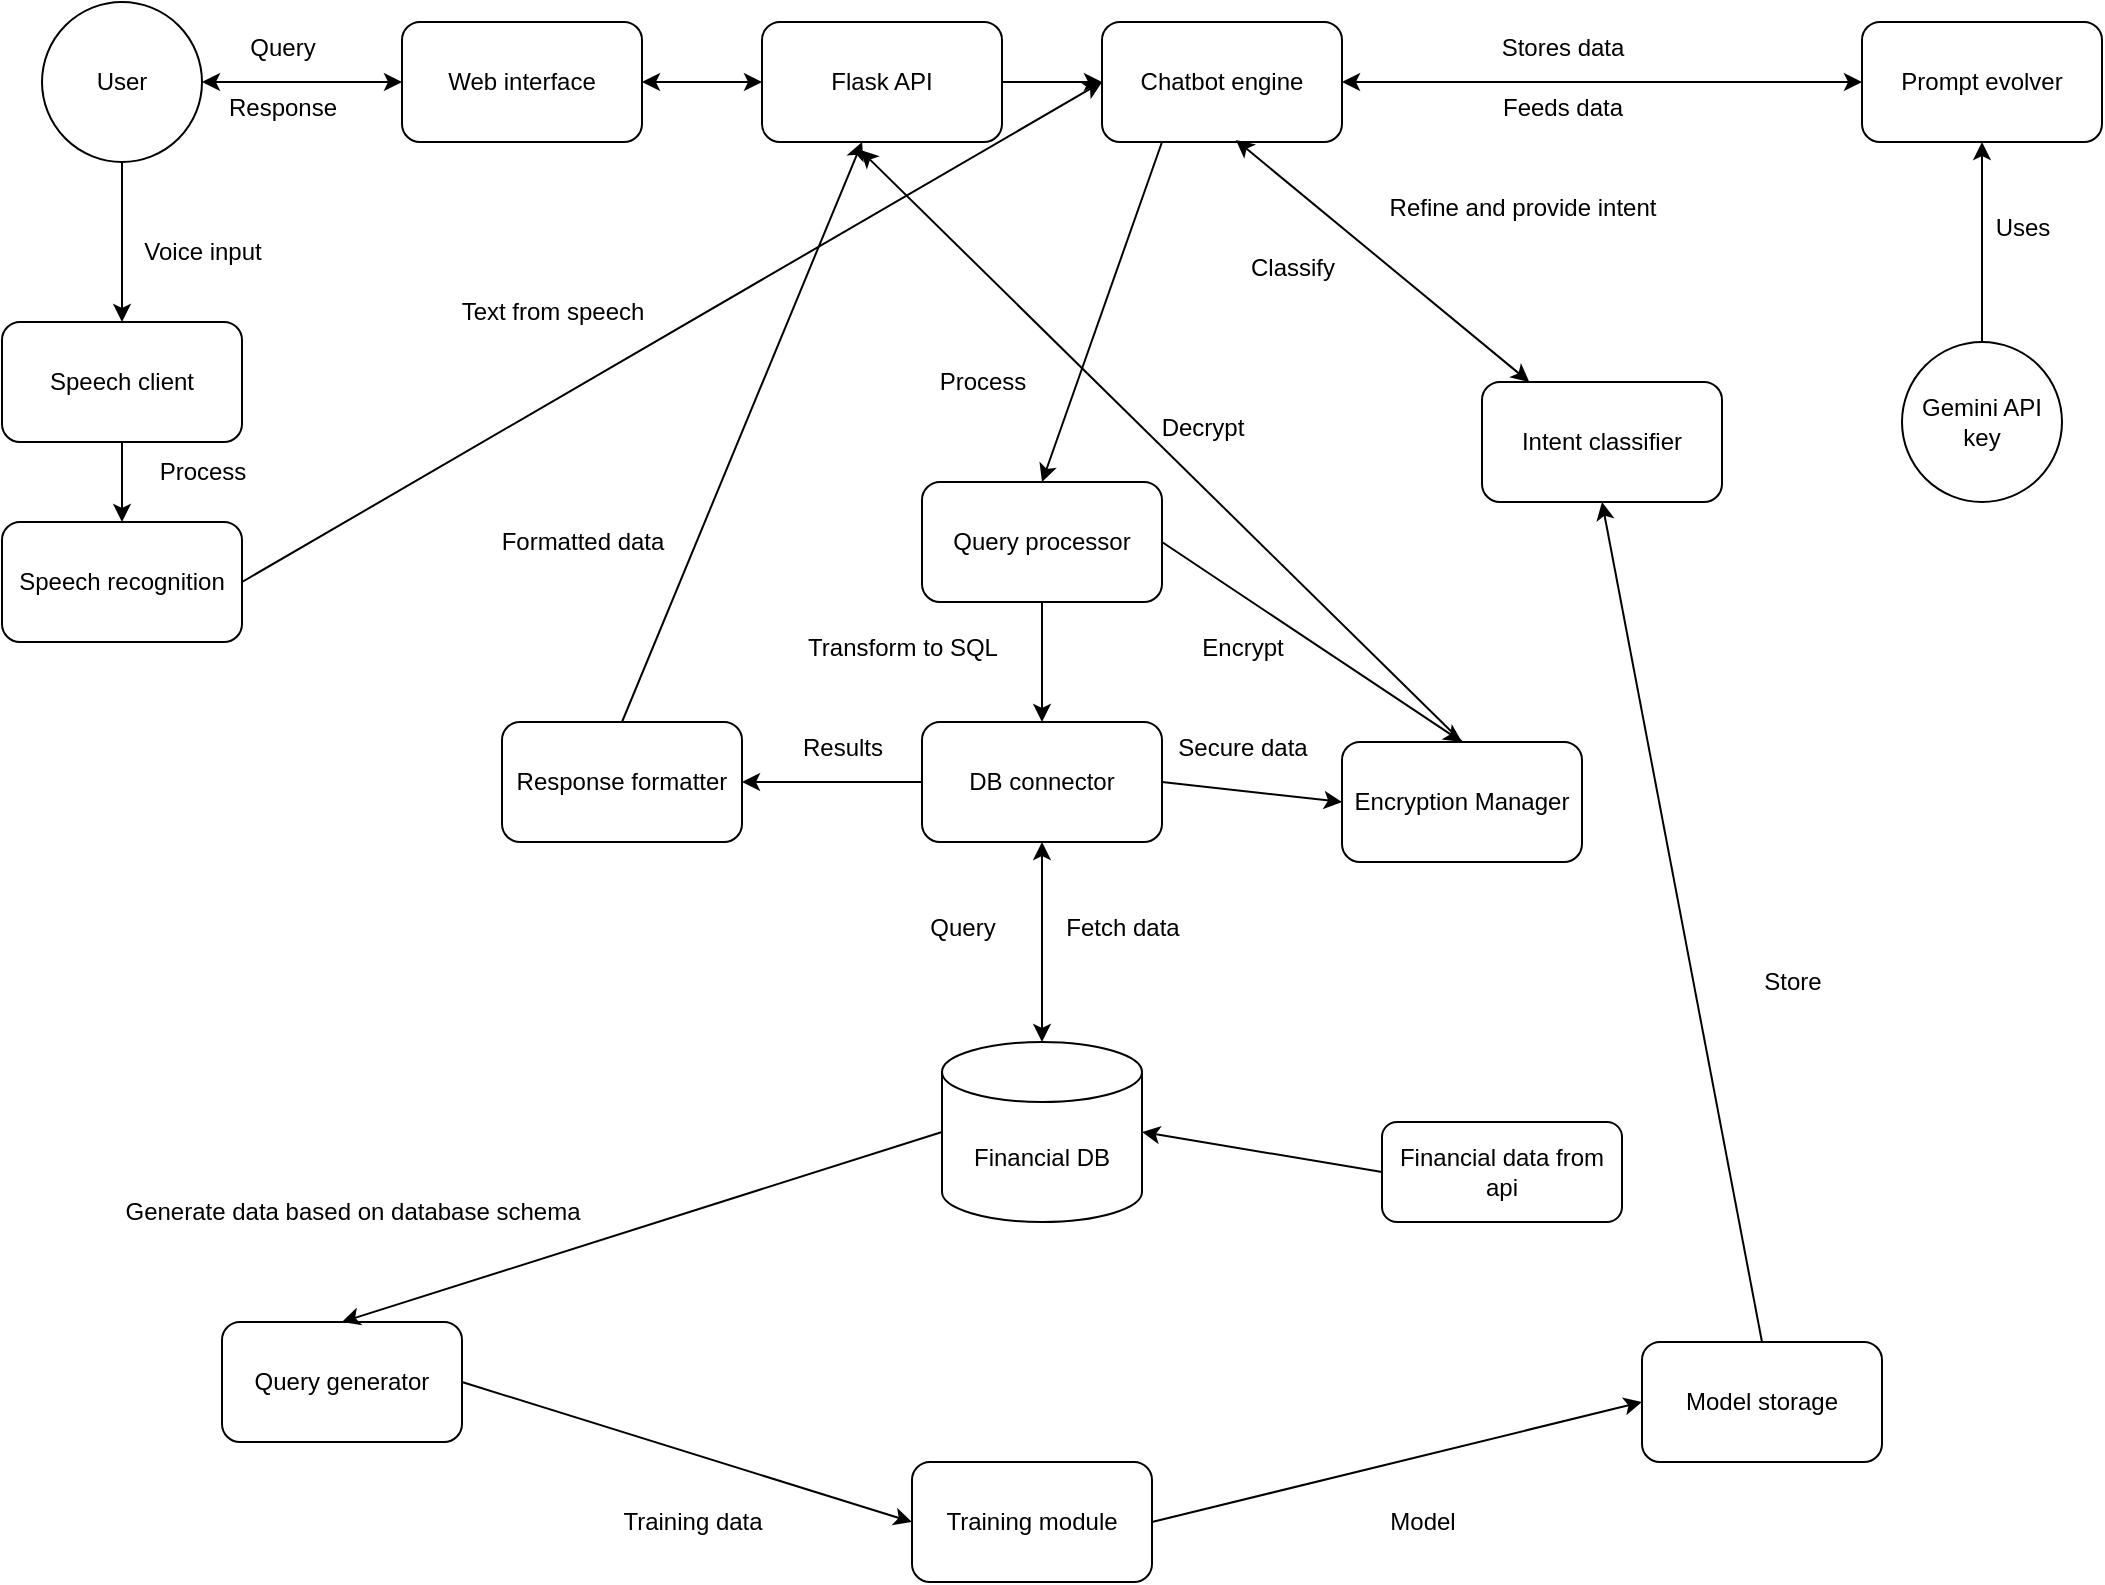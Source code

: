 <mxfile version="27.1.1">
  <diagram id="C5RBs43oDa-KdzZeNtuy" name="Page-1">
    <mxGraphModel dx="1427" dy="859" grid="1" gridSize="10" guides="1" tooltips="1" connect="1" arrows="1" fold="1" page="1" pageScale="1" pageWidth="827" pageHeight="1169" math="0" shadow="0">
      <root>
        <mxCell id="WIyWlLk6GJQsqaUBKTNV-0" />
        <mxCell id="WIyWlLk6GJQsqaUBKTNV-1" parent="WIyWlLk6GJQsqaUBKTNV-0" />
        <mxCell id="NXBp4iRCy4iQqrAf7jyp-0" value="User" style="ellipse;whiteSpace=wrap;html=1;aspect=fixed;" parent="WIyWlLk6GJQsqaUBKTNV-1" vertex="1">
          <mxGeometry x="80" y="80" width="80" height="80" as="geometry" />
        </mxCell>
        <mxCell id="NXBp4iRCy4iQqrAf7jyp-3" value="Web interface" style="rounded=1;whiteSpace=wrap;html=1;" parent="WIyWlLk6GJQsqaUBKTNV-1" vertex="1">
          <mxGeometry x="260" y="90" width="120" height="60" as="geometry" />
        </mxCell>
        <mxCell id="NXBp4iRCy4iQqrAf7jyp-4" value="" style="endArrow=classic;startArrow=classic;html=1;rounded=0;entryX=0;entryY=0.5;entryDx=0;entryDy=0;exitX=1;exitY=0.5;exitDx=0;exitDy=0;" parent="WIyWlLk6GJQsqaUBKTNV-1" source="NXBp4iRCy4iQqrAf7jyp-0" target="NXBp4iRCy4iQqrAf7jyp-3" edge="1">
          <mxGeometry width="50" height="50" relative="1" as="geometry">
            <mxPoint x="390" y="400" as="sourcePoint" />
            <mxPoint x="440" y="350" as="targetPoint" />
          </mxGeometry>
        </mxCell>
        <mxCell id="NXBp4iRCy4iQqrAf7jyp-5" value="Query" style="text;html=1;align=center;verticalAlign=middle;resizable=0;points=[];autosize=1;strokeColor=none;fillColor=none;" parent="WIyWlLk6GJQsqaUBKTNV-1" vertex="1">
          <mxGeometry x="170" y="88" width="60" height="30" as="geometry" />
        </mxCell>
        <mxCell id="NXBp4iRCy4iQqrAf7jyp-6" value="Response" style="text;html=1;align=center;verticalAlign=middle;resizable=0;points=[];autosize=1;strokeColor=none;fillColor=none;" parent="WIyWlLk6GJQsqaUBKTNV-1" vertex="1">
          <mxGeometry x="160" y="118" width="80" height="30" as="geometry" />
        </mxCell>
        <mxCell id="NXBp4iRCy4iQqrAf7jyp-7" value="Speech client" style="rounded=1;whiteSpace=wrap;html=1;" parent="WIyWlLk6GJQsqaUBKTNV-1" vertex="1">
          <mxGeometry x="60" y="240" width="120" height="60" as="geometry" />
        </mxCell>
        <mxCell id="NXBp4iRCy4iQqrAf7jyp-8" value="" style="endArrow=classic;html=1;rounded=0;entryX=0.5;entryY=0;entryDx=0;entryDy=0;exitX=0.5;exitY=1;exitDx=0;exitDy=0;" parent="WIyWlLk6GJQsqaUBKTNV-1" source="NXBp4iRCy4iQqrAf7jyp-0" target="NXBp4iRCy4iQqrAf7jyp-7" edge="1">
          <mxGeometry width="50" height="50" relative="1" as="geometry">
            <mxPoint x="390" y="400" as="sourcePoint" />
            <mxPoint x="440" y="350" as="targetPoint" />
          </mxGeometry>
        </mxCell>
        <mxCell id="NXBp4iRCy4iQqrAf7jyp-9" value="Voice input" style="text;html=1;align=center;verticalAlign=middle;resizable=0;points=[];autosize=1;strokeColor=none;fillColor=none;" parent="WIyWlLk6GJQsqaUBKTNV-1" vertex="1">
          <mxGeometry x="120" y="190" width="80" height="30" as="geometry" />
        </mxCell>
        <mxCell id="NXBp4iRCy4iQqrAf7jyp-10" value="Speech recognition" style="rounded=1;whiteSpace=wrap;html=1;" parent="WIyWlLk6GJQsqaUBKTNV-1" vertex="1">
          <mxGeometry x="60" y="340" width="120" height="60" as="geometry" />
        </mxCell>
        <mxCell id="NXBp4iRCy4iQqrAf7jyp-11" value="" style="endArrow=classic;html=1;rounded=0;exitX=0.5;exitY=1;exitDx=0;exitDy=0;entryX=0.5;entryY=0;entryDx=0;entryDy=0;" parent="WIyWlLk6GJQsqaUBKTNV-1" source="NXBp4iRCy4iQqrAf7jyp-7" target="NXBp4iRCy4iQqrAf7jyp-10" edge="1">
          <mxGeometry width="50" height="50" relative="1" as="geometry">
            <mxPoint x="390" y="400" as="sourcePoint" />
            <mxPoint x="440" y="350" as="targetPoint" />
          </mxGeometry>
        </mxCell>
        <mxCell id="NXBp4iRCy4iQqrAf7jyp-13" value="Process" style="text;html=1;align=center;verticalAlign=middle;resizable=0;points=[];autosize=1;strokeColor=none;fillColor=none;" parent="WIyWlLk6GJQsqaUBKTNV-1" vertex="1">
          <mxGeometry x="125" y="300" width="70" height="30" as="geometry" />
        </mxCell>
        <mxCell id="NXBp4iRCy4iQqrAf7jyp-14" value="Flask API" style="rounded=1;whiteSpace=wrap;html=1;" parent="WIyWlLk6GJQsqaUBKTNV-1" vertex="1">
          <mxGeometry x="440" y="90" width="120" height="60" as="geometry" />
        </mxCell>
        <mxCell id="NXBp4iRCy4iQqrAf7jyp-15" value="" style="endArrow=classic;startArrow=classic;html=1;rounded=0;entryX=0;entryY=0.5;entryDx=0;entryDy=0;exitX=1;exitY=0.5;exitDx=0;exitDy=0;" parent="WIyWlLk6GJQsqaUBKTNV-1" source="NXBp4iRCy4iQqrAf7jyp-3" target="NXBp4iRCy4iQqrAf7jyp-14" edge="1">
          <mxGeometry width="50" height="50" relative="1" as="geometry">
            <mxPoint x="390" y="400" as="sourcePoint" />
            <mxPoint x="440" y="350" as="targetPoint" />
          </mxGeometry>
        </mxCell>
        <mxCell id="NXBp4iRCy4iQqrAf7jyp-16" value="Chatbot engine" style="rounded=1;whiteSpace=wrap;html=1;" parent="WIyWlLk6GJQsqaUBKTNV-1" vertex="1">
          <mxGeometry x="610" y="90" width="120" height="60" as="geometry" />
        </mxCell>
        <mxCell id="NXBp4iRCy4iQqrAf7jyp-17" value="" style="endArrow=classic;html=1;rounded=0;entryX=0;entryY=0.5;entryDx=0;entryDy=0;exitX=1;exitY=0.5;exitDx=0;exitDy=0;" parent="WIyWlLk6GJQsqaUBKTNV-1" source="NXBp4iRCy4iQqrAf7jyp-14" target="NXBp4iRCy4iQqrAf7jyp-16" edge="1">
          <mxGeometry width="50" height="50" relative="1" as="geometry">
            <mxPoint x="390" y="400" as="sourcePoint" />
            <mxPoint x="440" y="350" as="targetPoint" />
          </mxGeometry>
        </mxCell>
        <mxCell id="NXBp4iRCy4iQqrAf7jyp-18" value="" style="endArrow=classic;html=1;rounded=0;entryX=0;entryY=0.5;entryDx=0;entryDy=0;exitX=1;exitY=0.5;exitDx=0;exitDy=0;" parent="WIyWlLk6GJQsqaUBKTNV-1" source="NXBp4iRCy4iQqrAf7jyp-10" target="NXBp4iRCy4iQqrAf7jyp-16" edge="1">
          <mxGeometry width="50" height="50" relative="1" as="geometry">
            <mxPoint x="390" y="400" as="sourcePoint" />
            <mxPoint x="440" y="350" as="targetPoint" />
          </mxGeometry>
        </mxCell>
        <mxCell id="NXBp4iRCy4iQqrAf7jyp-19" value="Intent classifier" style="rounded=1;whiteSpace=wrap;html=1;" parent="WIyWlLk6GJQsqaUBKTNV-1" vertex="1">
          <mxGeometry x="800" y="270" width="120" height="60" as="geometry" />
        </mxCell>
        <mxCell id="NXBp4iRCy4iQqrAf7jyp-22" value="" style="endArrow=classic;startArrow=classic;html=1;rounded=0;entryX=0.558;entryY=0.983;entryDx=0;entryDy=0;entryPerimeter=0;" parent="WIyWlLk6GJQsqaUBKTNV-1" source="NXBp4iRCy4iQqrAf7jyp-19" target="NXBp4iRCy4iQqrAf7jyp-16" edge="1">
          <mxGeometry width="50" height="50" relative="1" as="geometry">
            <mxPoint x="390" y="400" as="sourcePoint" />
            <mxPoint x="440" y="350" as="targetPoint" />
          </mxGeometry>
        </mxCell>
        <mxCell id="NXBp4iRCy4iQqrAf7jyp-23" value="Classify" style="text;html=1;align=center;verticalAlign=middle;resizable=0;points=[];autosize=1;strokeColor=none;fillColor=none;" parent="WIyWlLk6GJQsqaUBKTNV-1" vertex="1">
          <mxGeometry x="670" y="198" width="70" height="30" as="geometry" />
        </mxCell>
        <mxCell id="NXBp4iRCy4iQqrAf7jyp-25" value="Refine and provide intent" style="text;html=1;align=center;verticalAlign=middle;resizable=0;points=[];autosize=1;strokeColor=none;fillColor=none;" parent="WIyWlLk6GJQsqaUBKTNV-1" vertex="1">
          <mxGeometry x="740" y="168" width="160" height="30" as="geometry" />
        </mxCell>
        <mxCell id="NXBp4iRCy4iQqrAf7jyp-26" value="Query processor" style="rounded=1;whiteSpace=wrap;html=1;" parent="WIyWlLk6GJQsqaUBKTNV-1" vertex="1">
          <mxGeometry x="520" y="320" width="120" height="60" as="geometry" />
        </mxCell>
        <mxCell id="NXBp4iRCy4iQqrAf7jyp-27" value="" style="endArrow=classic;html=1;rounded=0;entryX=0.5;entryY=0;entryDx=0;entryDy=0;exitX=0.25;exitY=1;exitDx=0;exitDy=0;" parent="WIyWlLk6GJQsqaUBKTNV-1" source="NXBp4iRCy4iQqrAf7jyp-16" target="NXBp4iRCy4iQqrAf7jyp-26" edge="1">
          <mxGeometry width="50" height="50" relative="1" as="geometry">
            <mxPoint x="390" y="400" as="sourcePoint" />
            <mxPoint x="440" y="350" as="targetPoint" />
          </mxGeometry>
        </mxCell>
        <mxCell id="NXBp4iRCy4iQqrAf7jyp-28" value="Process" style="text;html=1;align=center;verticalAlign=middle;resizable=0;points=[];autosize=1;strokeColor=none;fillColor=none;" parent="WIyWlLk6GJQsqaUBKTNV-1" vertex="1">
          <mxGeometry x="515" y="255" width="70" height="30" as="geometry" />
        </mxCell>
        <mxCell id="NXBp4iRCy4iQqrAf7jyp-29" value="DB connector" style="rounded=1;whiteSpace=wrap;html=1;" parent="WIyWlLk6GJQsqaUBKTNV-1" vertex="1">
          <mxGeometry x="520" y="440" width="120" height="60" as="geometry" />
        </mxCell>
        <mxCell id="NXBp4iRCy4iQqrAf7jyp-30" value="" style="endArrow=classic;html=1;rounded=0;entryX=0.5;entryY=0;entryDx=0;entryDy=0;exitX=0.5;exitY=1;exitDx=0;exitDy=0;" parent="WIyWlLk6GJQsqaUBKTNV-1" source="NXBp4iRCy4iQqrAf7jyp-26" target="NXBp4iRCy4iQqrAf7jyp-29" edge="1">
          <mxGeometry width="50" height="50" relative="1" as="geometry">
            <mxPoint x="390" y="400" as="sourcePoint" />
            <mxPoint x="440" y="350" as="targetPoint" />
          </mxGeometry>
        </mxCell>
        <mxCell id="NXBp4iRCy4iQqrAf7jyp-31" value="Encryption Manager" style="rounded=1;whiteSpace=wrap;html=1;" parent="WIyWlLk6GJQsqaUBKTNV-1" vertex="1">
          <mxGeometry x="730" y="450" width="120" height="60" as="geometry" />
        </mxCell>
        <mxCell id="NXBp4iRCy4iQqrAf7jyp-33" value="Transform to SQL" style="text;html=1;align=center;verticalAlign=middle;resizable=0;points=[];autosize=1;strokeColor=none;fillColor=none;" parent="WIyWlLk6GJQsqaUBKTNV-1" vertex="1">
          <mxGeometry x="450" y="388" width="120" height="30" as="geometry" />
        </mxCell>
        <mxCell id="NXBp4iRCy4iQqrAf7jyp-34" value="Encrypt" style="text;html=1;align=center;verticalAlign=middle;resizable=0;points=[];autosize=1;strokeColor=none;fillColor=none;" parent="WIyWlLk6GJQsqaUBKTNV-1" vertex="1">
          <mxGeometry x="650" y="388" width="60" height="30" as="geometry" />
        </mxCell>
        <mxCell id="NXBp4iRCy4iQqrAf7jyp-35" value="" style="endArrow=classic;html=1;rounded=0;entryX=0;entryY=0.5;entryDx=0;entryDy=0;exitX=1;exitY=0.5;exitDx=0;exitDy=0;" parent="WIyWlLk6GJQsqaUBKTNV-1" source="NXBp4iRCy4iQqrAf7jyp-29" target="NXBp4iRCy4iQqrAf7jyp-31" edge="1">
          <mxGeometry width="50" height="50" relative="1" as="geometry">
            <mxPoint x="390" y="400" as="sourcePoint" />
            <mxPoint x="440" y="350" as="targetPoint" />
          </mxGeometry>
        </mxCell>
        <mxCell id="NXBp4iRCy4iQqrAf7jyp-36" value="Secure data" style="text;html=1;align=center;verticalAlign=middle;resizable=0;points=[];autosize=1;strokeColor=none;fillColor=none;" parent="WIyWlLk6GJQsqaUBKTNV-1" vertex="1">
          <mxGeometry x="635" y="438" width="90" height="30" as="geometry" />
        </mxCell>
        <mxCell id="NXBp4iRCy4iQqrAf7jyp-37" value="Financial DB" style="shape=cylinder3;whiteSpace=wrap;html=1;boundedLbl=1;backgroundOutline=1;size=15;" parent="WIyWlLk6GJQsqaUBKTNV-1" vertex="1">
          <mxGeometry x="530" y="600" width="100" height="90" as="geometry" />
        </mxCell>
        <mxCell id="NXBp4iRCy4iQqrAf7jyp-39" value="Query" style="text;html=1;align=center;verticalAlign=middle;resizable=0;points=[];autosize=1;strokeColor=none;fillColor=none;" parent="WIyWlLk6GJQsqaUBKTNV-1" vertex="1">
          <mxGeometry x="510" y="528" width="60" height="30" as="geometry" />
        </mxCell>
        <mxCell id="NXBp4iRCy4iQqrAf7jyp-40" value="Response formatter" style="rounded=1;whiteSpace=wrap;html=1;" parent="WIyWlLk6GJQsqaUBKTNV-1" vertex="1">
          <mxGeometry x="310" y="440" width="120" height="60" as="geometry" />
        </mxCell>
        <mxCell id="NXBp4iRCy4iQqrAf7jyp-41" value="" style="endArrow=classic;html=1;rounded=0;entryX=1;entryY=0.5;entryDx=0;entryDy=0;exitX=0;exitY=0.5;exitDx=0;exitDy=0;" parent="WIyWlLk6GJQsqaUBKTNV-1" source="NXBp4iRCy4iQqrAf7jyp-29" target="NXBp4iRCy4iQqrAf7jyp-40" edge="1">
          <mxGeometry width="50" height="50" relative="1" as="geometry">
            <mxPoint x="390" y="400" as="sourcePoint" />
            <mxPoint x="440" y="350" as="targetPoint" />
          </mxGeometry>
        </mxCell>
        <mxCell id="NXBp4iRCy4iQqrAf7jyp-42" value="Results" style="text;html=1;align=center;verticalAlign=middle;resizable=0;points=[];autosize=1;strokeColor=none;fillColor=none;" parent="WIyWlLk6GJQsqaUBKTNV-1" vertex="1">
          <mxGeometry x="450" y="438" width="60" height="30" as="geometry" />
        </mxCell>
        <mxCell id="NXBp4iRCy4iQqrAf7jyp-43" value="" style="endArrow=classic;startArrow=classic;html=1;rounded=0;entryX=0.5;entryY=0;entryDx=0;entryDy=0;entryPerimeter=0;exitX=0.5;exitY=1;exitDx=0;exitDy=0;" parent="WIyWlLk6GJQsqaUBKTNV-1" source="NXBp4iRCy4iQqrAf7jyp-29" target="NXBp4iRCy4iQqrAf7jyp-37" edge="1">
          <mxGeometry width="50" height="50" relative="1" as="geometry">
            <mxPoint x="390" y="400" as="sourcePoint" />
            <mxPoint x="440" y="350" as="targetPoint" />
          </mxGeometry>
        </mxCell>
        <mxCell id="NXBp4iRCy4iQqrAf7jyp-44" value="Fetch data" style="text;html=1;align=center;verticalAlign=middle;resizable=0;points=[];autosize=1;strokeColor=none;fillColor=none;" parent="WIyWlLk6GJQsqaUBKTNV-1" vertex="1">
          <mxGeometry x="580" y="528" width="80" height="30" as="geometry" />
        </mxCell>
        <mxCell id="NXBp4iRCy4iQqrAf7jyp-45" value="" style="endArrow=classic;html=1;rounded=0;entryX=0.417;entryY=1;entryDx=0;entryDy=0;entryPerimeter=0;exitX=0.5;exitY=0;exitDx=0;exitDy=0;" parent="WIyWlLk6GJQsqaUBKTNV-1" source="NXBp4iRCy4iQqrAf7jyp-40" target="NXBp4iRCy4iQqrAf7jyp-14" edge="1">
          <mxGeometry width="50" height="50" relative="1" as="geometry">
            <mxPoint x="390" y="400" as="sourcePoint" />
            <mxPoint x="440" y="350" as="targetPoint" />
          </mxGeometry>
        </mxCell>
        <mxCell id="NXBp4iRCy4iQqrAf7jyp-46" value="Formatted data" style="text;html=1;align=center;verticalAlign=middle;resizable=0;points=[];autosize=1;strokeColor=none;fillColor=none;" parent="WIyWlLk6GJQsqaUBKTNV-1" vertex="1">
          <mxGeometry x="300" y="335" width="100" height="30" as="geometry" />
        </mxCell>
        <mxCell id="NXBp4iRCy4iQqrAf7jyp-47" value="Text from speech" style="text;html=1;align=center;verticalAlign=middle;resizable=0;points=[];autosize=1;strokeColor=none;fillColor=none;" parent="WIyWlLk6GJQsqaUBKTNV-1" vertex="1">
          <mxGeometry x="280" y="220" width="110" height="30" as="geometry" />
        </mxCell>
        <mxCell id="NXBp4iRCy4iQqrAf7jyp-48" value="Query generator" style="rounded=1;whiteSpace=wrap;html=1;" parent="WIyWlLk6GJQsqaUBKTNV-1" vertex="1">
          <mxGeometry x="170" y="740" width="120" height="60" as="geometry" />
        </mxCell>
        <mxCell id="NXBp4iRCy4iQqrAf7jyp-49" value="Training module" style="rounded=1;whiteSpace=wrap;html=1;" parent="WIyWlLk6GJQsqaUBKTNV-1" vertex="1">
          <mxGeometry x="515" y="810" width="120" height="60" as="geometry" />
        </mxCell>
        <mxCell id="NXBp4iRCy4iQqrAf7jyp-50" value="Model storage" style="rounded=1;whiteSpace=wrap;html=1;" parent="WIyWlLk6GJQsqaUBKTNV-1" vertex="1">
          <mxGeometry x="880" y="750" width="120" height="60" as="geometry" />
        </mxCell>
        <mxCell id="NXBp4iRCy4iQqrAf7jyp-51" value="" style="endArrow=classic;html=1;rounded=0;entryX=0;entryY=0.5;entryDx=0;entryDy=0;exitX=1;exitY=0.5;exitDx=0;exitDy=0;" parent="WIyWlLk6GJQsqaUBKTNV-1" source="NXBp4iRCy4iQqrAf7jyp-49" target="NXBp4iRCy4iQqrAf7jyp-50" edge="1">
          <mxGeometry width="50" height="50" relative="1" as="geometry">
            <mxPoint x="390" y="700" as="sourcePoint" />
            <mxPoint x="440" y="650" as="targetPoint" />
          </mxGeometry>
        </mxCell>
        <mxCell id="NXBp4iRCy4iQqrAf7jyp-52" value="Model" style="text;html=1;align=center;verticalAlign=middle;resizable=0;points=[];autosize=1;strokeColor=none;fillColor=none;" parent="WIyWlLk6GJQsqaUBKTNV-1" vertex="1">
          <mxGeometry x="740" y="825" width="60" height="30" as="geometry" />
        </mxCell>
        <mxCell id="NXBp4iRCy4iQqrAf7jyp-53" value="" style="endArrow=classic;html=1;rounded=0;entryX=0;entryY=0.5;entryDx=0;entryDy=0;exitX=1;exitY=0.5;exitDx=0;exitDy=0;" parent="WIyWlLk6GJQsqaUBKTNV-1" source="NXBp4iRCy4iQqrAf7jyp-48" target="NXBp4iRCy4iQqrAf7jyp-49" edge="1">
          <mxGeometry width="50" height="50" relative="1" as="geometry">
            <mxPoint x="390" y="700" as="sourcePoint" />
            <mxPoint x="440" y="650" as="targetPoint" />
          </mxGeometry>
        </mxCell>
        <mxCell id="NXBp4iRCy4iQqrAf7jyp-54" value="Training data" style="text;html=1;align=center;verticalAlign=middle;resizable=0;points=[];autosize=1;strokeColor=none;fillColor=none;" parent="WIyWlLk6GJQsqaUBKTNV-1" vertex="1">
          <mxGeometry x="360" y="825" width="90" height="30" as="geometry" />
        </mxCell>
        <mxCell id="NXBp4iRCy4iQqrAf7jyp-55" value="" style="endArrow=classic;html=1;rounded=0;entryX=0.5;entryY=1;entryDx=0;entryDy=0;exitX=0.5;exitY=0;exitDx=0;exitDy=0;" parent="WIyWlLk6GJQsqaUBKTNV-1" source="NXBp4iRCy4iQqrAf7jyp-50" target="NXBp4iRCy4iQqrAf7jyp-19" edge="1">
          <mxGeometry width="50" height="50" relative="1" as="geometry">
            <mxPoint x="390" y="600" as="sourcePoint" />
            <mxPoint x="440" y="550" as="targetPoint" />
          </mxGeometry>
        </mxCell>
        <mxCell id="NXBp4iRCy4iQqrAf7jyp-56" value="" style="endArrow=classic;html=1;rounded=0;exitX=0;exitY=0.5;exitDx=0;exitDy=0;exitPerimeter=0;entryX=0.5;entryY=0;entryDx=0;entryDy=0;" parent="WIyWlLk6GJQsqaUBKTNV-1" source="NXBp4iRCy4iQqrAf7jyp-37" target="NXBp4iRCy4iQqrAf7jyp-48" edge="1">
          <mxGeometry width="50" height="50" relative="1" as="geometry">
            <mxPoint x="490" y="600" as="sourcePoint" />
            <mxPoint x="540" y="550" as="targetPoint" />
          </mxGeometry>
        </mxCell>
        <mxCell id="NXBp4iRCy4iQqrAf7jyp-57" value="Generate data based on database schema" style="text;html=1;align=center;verticalAlign=middle;resizable=0;points=[];autosize=1;strokeColor=none;fillColor=none;" parent="WIyWlLk6GJQsqaUBKTNV-1" vertex="1">
          <mxGeometry x="110" y="670" width="250" height="30" as="geometry" />
        </mxCell>
        <mxCell id="NXBp4iRCy4iQqrAf7jyp-58" value="Store" style="text;html=1;align=center;verticalAlign=middle;resizable=0;points=[];autosize=1;strokeColor=none;fillColor=none;" parent="WIyWlLk6GJQsqaUBKTNV-1" vertex="1">
          <mxGeometry x="930" y="555" width="50" height="30" as="geometry" />
        </mxCell>
        <mxCell id="b39EPsNf61UxOGvkXsQe-0" value="Financial data from api" style="rounded=1;whiteSpace=wrap;html=1;" parent="WIyWlLk6GJQsqaUBKTNV-1" vertex="1">
          <mxGeometry x="750" y="640" width="120" height="50" as="geometry" />
        </mxCell>
        <mxCell id="gXjlg_aspSE3dJ917U74-0" value="Prompt evolver" style="rounded=1;whiteSpace=wrap;html=1;" parent="WIyWlLk6GJQsqaUBKTNV-1" vertex="1">
          <mxGeometry x="990" y="90" width="120" height="60" as="geometry" />
        </mxCell>
        <mxCell id="gXjlg_aspSE3dJ917U74-1" value="" style="endArrow=classic;startArrow=classic;html=1;rounded=0;entryX=0;entryY=0.5;entryDx=0;entryDy=0;exitX=1;exitY=0.5;exitDx=0;exitDy=0;" parent="WIyWlLk6GJQsqaUBKTNV-1" source="NXBp4iRCy4iQqrAf7jyp-16" target="gXjlg_aspSE3dJ917U74-0" edge="1">
          <mxGeometry width="50" height="50" relative="1" as="geometry">
            <mxPoint x="410" y="650" as="sourcePoint" />
            <mxPoint x="460" y="600" as="targetPoint" />
          </mxGeometry>
        </mxCell>
        <mxCell id="gXjlg_aspSE3dJ917U74-2" value="Stores data" style="text;html=1;align=center;verticalAlign=middle;resizable=0;points=[];autosize=1;strokeColor=none;fillColor=none;" parent="WIyWlLk6GJQsqaUBKTNV-1" vertex="1">
          <mxGeometry x="800" y="88" width="80" height="30" as="geometry" />
        </mxCell>
        <mxCell id="gXjlg_aspSE3dJ917U74-3" value="Feeds data" style="text;html=1;align=center;verticalAlign=middle;resizable=0;points=[];autosize=1;strokeColor=none;fillColor=none;" parent="WIyWlLk6GJQsqaUBKTNV-1" vertex="1">
          <mxGeometry x="800" y="118" width="80" height="30" as="geometry" />
        </mxCell>
        <mxCell id="gXjlg_aspSE3dJ917U74-4" value="Gemini API key" style="ellipse;whiteSpace=wrap;html=1;aspect=fixed;" parent="WIyWlLk6GJQsqaUBKTNV-1" vertex="1">
          <mxGeometry x="1010" y="250" width="80" height="80" as="geometry" />
        </mxCell>
        <mxCell id="gXjlg_aspSE3dJ917U74-5" value="" style="endArrow=classic;html=1;rounded=0;entryX=0.5;entryY=1;entryDx=0;entryDy=0;exitX=0.5;exitY=0;exitDx=0;exitDy=0;" parent="WIyWlLk6GJQsqaUBKTNV-1" source="gXjlg_aspSE3dJ917U74-4" target="gXjlg_aspSE3dJ917U74-0" edge="1">
          <mxGeometry width="50" height="50" relative="1" as="geometry">
            <mxPoint x="410" y="360" as="sourcePoint" />
            <mxPoint x="460" y="310" as="targetPoint" />
          </mxGeometry>
        </mxCell>
        <mxCell id="gXjlg_aspSE3dJ917U74-6" value="Uses" style="text;html=1;align=center;verticalAlign=middle;resizable=0;points=[];autosize=1;strokeColor=none;fillColor=none;" parent="WIyWlLk6GJQsqaUBKTNV-1" vertex="1">
          <mxGeometry x="1045" y="178" width="50" height="30" as="geometry" />
        </mxCell>
        <mxCell id="u1ijZIYbkEzVC6zGU3mZ-2" value="" style="endArrow=classic;html=1;rounded=0;entryX=0.5;entryY=0;entryDx=0;entryDy=0;exitX=1;exitY=0.5;exitDx=0;exitDy=0;" edge="1" parent="WIyWlLk6GJQsqaUBKTNV-1" source="NXBp4iRCy4iQqrAf7jyp-26" target="NXBp4iRCy4iQqrAf7jyp-31">
          <mxGeometry width="50" height="50" relative="1" as="geometry">
            <mxPoint x="540" y="520" as="sourcePoint" />
            <mxPoint x="590" y="470" as="targetPoint" />
          </mxGeometry>
        </mxCell>
        <mxCell id="u1ijZIYbkEzVC6zGU3mZ-3" value="" style="endArrow=classic;html=1;rounded=0;entryX=0.409;entryY=1.066;entryDx=0;entryDy=0;entryPerimeter=0;exitX=0.5;exitY=0;exitDx=0;exitDy=0;" edge="1" parent="WIyWlLk6GJQsqaUBKTNV-1" source="NXBp4iRCy4iQqrAf7jyp-31" target="NXBp4iRCy4iQqrAf7jyp-14">
          <mxGeometry width="50" height="50" relative="1" as="geometry">
            <mxPoint x="540" y="520" as="sourcePoint" />
            <mxPoint x="590" y="470" as="targetPoint" />
          </mxGeometry>
        </mxCell>
        <mxCell id="u1ijZIYbkEzVC6zGU3mZ-4" value="Decrypt" style="text;html=1;align=center;verticalAlign=middle;resizable=0;points=[];autosize=1;strokeColor=none;fillColor=none;" vertex="1" parent="WIyWlLk6GJQsqaUBKTNV-1">
          <mxGeometry x="630" y="278" width="60" height="30" as="geometry" />
        </mxCell>
        <mxCell id="u1ijZIYbkEzVC6zGU3mZ-5" value="" style="endArrow=classic;html=1;rounded=0;entryX=1;entryY=0.5;entryDx=0;entryDy=0;entryPerimeter=0;exitX=0;exitY=0.5;exitDx=0;exitDy=0;" edge="1" parent="WIyWlLk6GJQsqaUBKTNV-1" source="b39EPsNf61UxOGvkXsQe-0" target="NXBp4iRCy4iQqrAf7jyp-37">
          <mxGeometry width="50" height="50" relative="1" as="geometry">
            <mxPoint x="540" y="520" as="sourcePoint" />
            <mxPoint x="590" y="470" as="targetPoint" />
          </mxGeometry>
        </mxCell>
      </root>
    </mxGraphModel>
  </diagram>
</mxfile>
